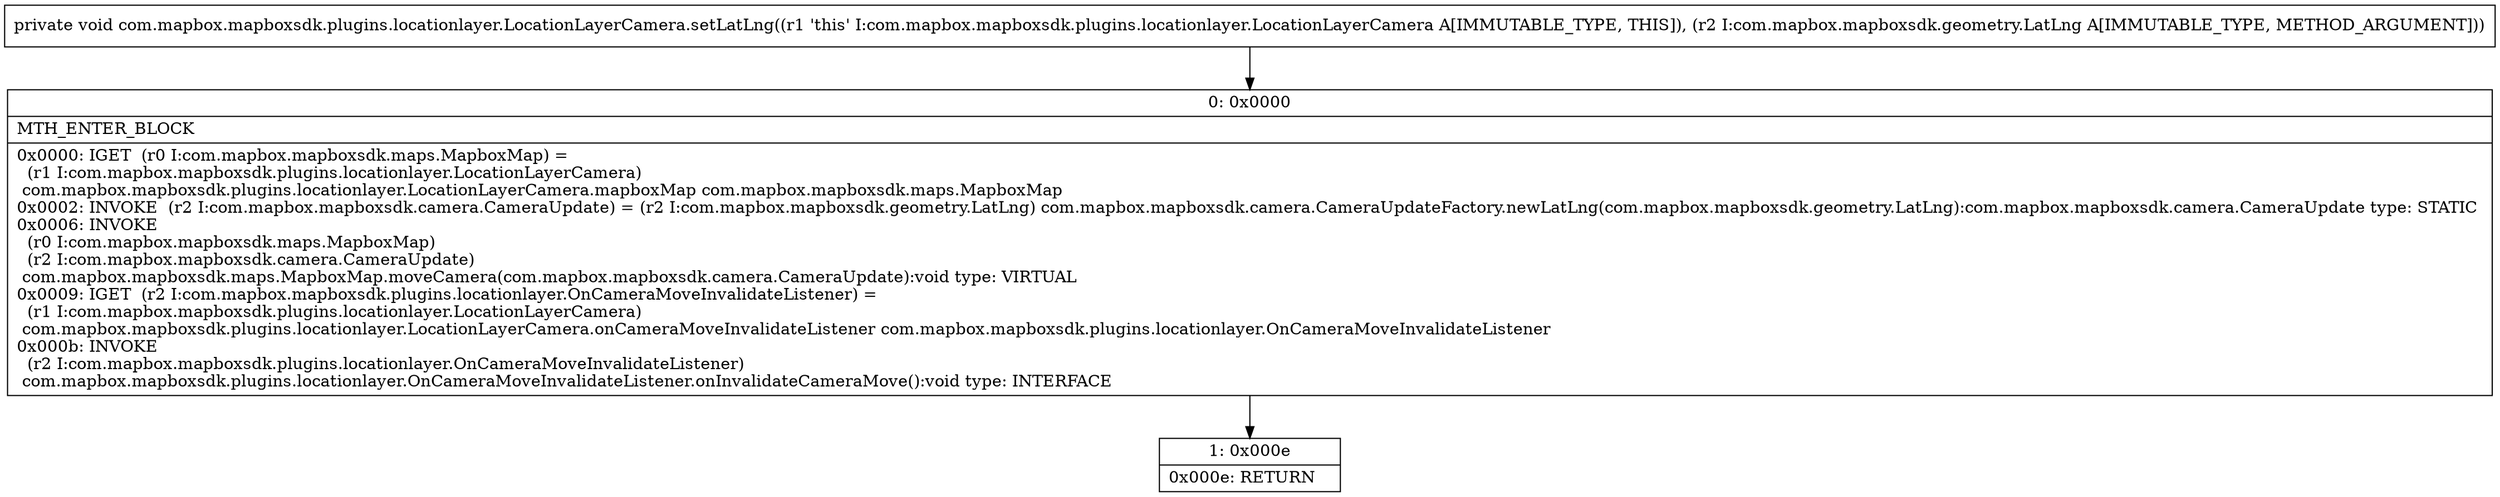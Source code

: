 digraph "CFG forcom.mapbox.mapboxsdk.plugins.locationlayer.LocationLayerCamera.setLatLng(Lcom\/mapbox\/mapboxsdk\/geometry\/LatLng;)V" {
Node_0 [shape=record,label="{0\:\ 0x0000|MTH_ENTER_BLOCK\l|0x0000: IGET  (r0 I:com.mapbox.mapboxsdk.maps.MapboxMap) = \l  (r1 I:com.mapbox.mapboxsdk.plugins.locationlayer.LocationLayerCamera)\l com.mapbox.mapboxsdk.plugins.locationlayer.LocationLayerCamera.mapboxMap com.mapbox.mapboxsdk.maps.MapboxMap \l0x0002: INVOKE  (r2 I:com.mapbox.mapboxsdk.camera.CameraUpdate) = (r2 I:com.mapbox.mapboxsdk.geometry.LatLng) com.mapbox.mapboxsdk.camera.CameraUpdateFactory.newLatLng(com.mapbox.mapboxsdk.geometry.LatLng):com.mapbox.mapboxsdk.camera.CameraUpdate type: STATIC \l0x0006: INVOKE  \l  (r0 I:com.mapbox.mapboxsdk.maps.MapboxMap)\l  (r2 I:com.mapbox.mapboxsdk.camera.CameraUpdate)\l com.mapbox.mapboxsdk.maps.MapboxMap.moveCamera(com.mapbox.mapboxsdk.camera.CameraUpdate):void type: VIRTUAL \l0x0009: IGET  (r2 I:com.mapbox.mapboxsdk.plugins.locationlayer.OnCameraMoveInvalidateListener) = \l  (r1 I:com.mapbox.mapboxsdk.plugins.locationlayer.LocationLayerCamera)\l com.mapbox.mapboxsdk.plugins.locationlayer.LocationLayerCamera.onCameraMoveInvalidateListener com.mapbox.mapboxsdk.plugins.locationlayer.OnCameraMoveInvalidateListener \l0x000b: INVOKE  \l  (r2 I:com.mapbox.mapboxsdk.plugins.locationlayer.OnCameraMoveInvalidateListener)\l com.mapbox.mapboxsdk.plugins.locationlayer.OnCameraMoveInvalidateListener.onInvalidateCameraMove():void type: INTERFACE \l}"];
Node_1 [shape=record,label="{1\:\ 0x000e|0x000e: RETURN   \l}"];
MethodNode[shape=record,label="{private void com.mapbox.mapboxsdk.plugins.locationlayer.LocationLayerCamera.setLatLng((r1 'this' I:com.mapbox.mapboxsdk.plugins.locationlayer.LocationLayerCamera A[IMMUTABLE_TYPE, THIS]), (r2 I:com.mapbox.mapboxsdk.geometry.LatLng A[IMMUTABLE_TYPE, METHOD_ARGUMENT])) }"];
MethodNode -> Node_0;
Node_0 -> Node_1;
}

